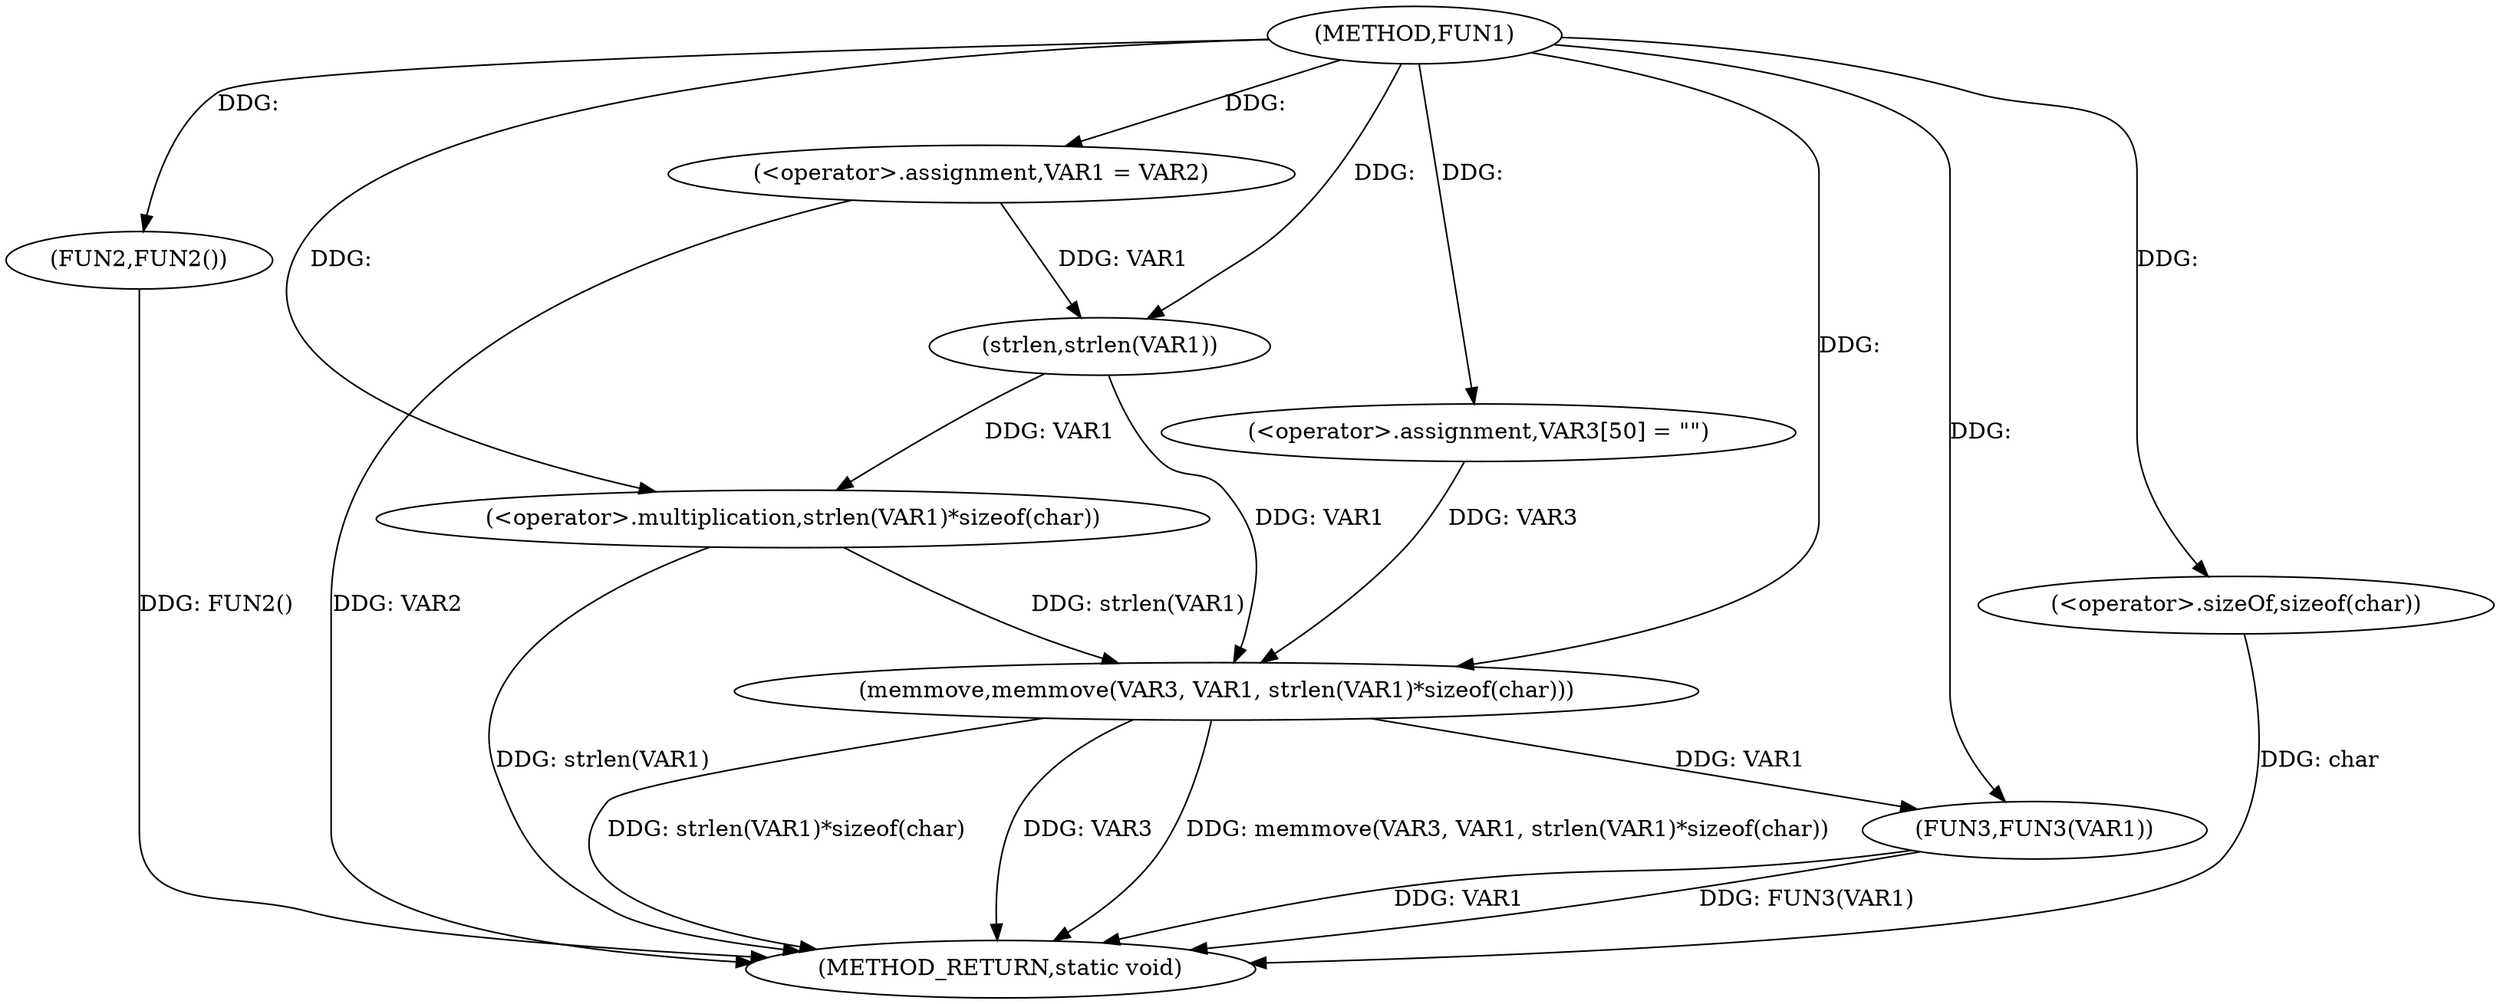 digraph FUN1 {  
"1000100" [label = "(METHOD,FUN1)" ]
"1000125" [label = "(METHOD_RETURN,static void)" ]
"1000104" [label = "(<operator>.assignment,VAR1 = VAR2)" ]
"1000108" [label = "(FUN2,FUN2())" ]
"1000112" [label = "(<operator>.assignment,VAR3[50] = \"\")" ]
"1000115" [label = "(memmove,memmove(VAR3, VAR1, strlen(VAR1)*sizeof(char)))" ]
"1000118" [label = "(<operator>.multiplication,strlen(VAR1)*sizeof(char))" ]
"1000119" [label = "(strlen,strlen(VAR1))" ]
"1000121" [label = "(<operator>.sizeOf,sizeof(char))" ]
"1000123" [label = "(FUN3,FUN3(VAR1))" ]
  "1000108" -> "1000125"  [ label = "DDG: FUN2()"] 
  "1000123" -> "1000125"  [ label = "DDG: FUN3(VAR1)"] 
  "1000115" -> "1000125"  [ label = "DDG: strlen(VAR1)*sizeof(char)"] 
  "1000121" -> "1000125"  [ label = "DDG: char"] 
  "1000118" -> "1000125"  [ label = "DDG: strlen(VAR1)"] 
  "1000115" -> "1000125"  [ label = "DDG: VAR3"] 
  "1000104" -> "1000125"  [ label = "DDG: VAR2"] 
  "1000123" -> "1000125"  [ label = "DDG: VAR1"] 
  "1000115" -> "1000125"  [ label = "DDG: memmove(VAR3, VAR1, strlen(VAR1)*sizeof(char))"] 
  "1000100" -> "1000104"  [ label = "DDG: "] 
  "1000100" -> "1000108"  [ label = "DDG: "] 
  "1000100" -> "1000112"  [ label = "DDG: "] 
  "1000112" -> "1000115"  [ label = "DDG: VAR3"] 
  "1000100" -> "1000115"  [ label = "DDG: "] 
  "1000119" -> "1000115"  [ label = "DDG: VAR1"] 
  "1000118" -> "1000115"  [ label = "DDG: strlen(VAR1)"] 
  "1000119" -> "1000118"  [ label = "DDG: VAR1"] 
  "1000104" -> "1000119"  [ label = "DDG: VAR1"] 
  "1000100" -> "1000119"  [ label = "DDG: "] 
  "1000100" -> "1000118"  [ label = "DDG: "] 
  "1000100" -> "1000121"  [ label = "DDG: "] 
  "1000115" -> "1000123"  [ label = "DDG: VAR1"] 
  "1000100" -> "1000123"  [ label = "DDG: "] 
}
